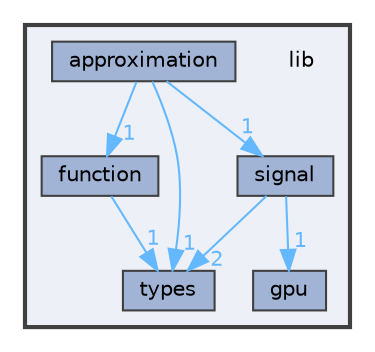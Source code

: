 digraph "lib"
{
 // LATEX_PDF_SIZE
  bgcolor="transparent";
  edge [fontname=Helvetica,fontsize=10,labelfontname=Helvetica,labelfontsize=10];
  node [fontname=Helvetica,fontsize=10,shape=box,height=0.2,width=0.4];
  compound=true
  subgraph clusterdir_97aefd0d527b934f1d99a682da8fe6a9 {
    graph [ bgcolor="#edf0f7", pencolor="grey25", label="", fontname=Helvetica,fontsize=10 style="filled,bold", URL="dir_97aefd0d527b934f1d99a682da8fe6a9.html",tooltip=""]
    dir_97aefd0d527b934f1d99a682da8fe6a9 [shape=plaintext, label="lib"];
  dir_f4f6abf580949af0987efb2b5288cd6d [label="approximation", fillcolor="#a2b4d6", color="grey25", style="filled", URL="dir_f4f6abf580949af0987efb2b5288cd6d.html",tooltip=""];
  dir_3b39e246e957d89ef5380b11409e8380 [label="function", fillcolor="#a2b4d6", color="grey25", style="filled", URL="dir_3b39e246e957d89ef5380b11409e8380.html",tooltip=""];
  dir_b435b034dd8bd1dd5023912936717b85 [label="gpu", fillcolor="#a2b4d6", color="grey25", style="filled", URL="dir_b435b034dd8bd1dd5023912936717b85.html",tooltip=""];
  dir_85595cb542db97c92303133db6d9ba0a [label="signal", fillcolor="#a2b4d6", color="grey25", style="filled", URL="dir_85595cb542db97c92303133db6d9ba0a.html",tooltip=""];
  dir_560694f03ee5bf1136d79e4f1ca1ca37 [label="types", fillcolor="#a2b4d6", color="grey25", style="filled", URL="dir_560694f03ee5bf1136d79e4f1ca1ca37.html",tooltip=""];
  }
  dir_f4f6abf580949af0987efb2b5288cd6d->dir_560694f03ee5bf1136d79e4f1ca1ca37 [headlabel="1", labeldistance=1.5 headhref="dir_000000_000020.html" color="steelblue1" fontcolor="steelblue1"];
  dir_f4f6abf580949af0987efb2b5288cd6d->dir_3b39e246e957d89ef5380b11409e8380 [headlabel="1", labeldistance=1.5 headhref="dir_000000_000007.html" color="steelblue1" fontcolor="steelblue1"];
  dir_f4f6abf580949af0987efb2b5288cd6d->dir_85595cb542db97c92303133db6d9ba0a [headlabel="1", labeldistance=1.5 headhref="dir_000000_000017.html" color="steelblue1" fontcolor="steelblue1"];
  dir_3b39e246e957d89ef5380b11409e8380->dir_560694f03ee5bf1136d79e4f1ca1ca37 [headlabel="1", labeldistance=1.5 headhref="dir_000007_000020.html" color="steelblue1" fontcolor="steelblue1"];
  dir_85595cb542db97c92303133db6d9ba0a->dir_b435b034dd8bd1dd5023912936717b85 [headlabel="1", labeldistance=1.5 headhref="dir_000017_000009.html" color="steelblue1" fontcolor="steelblue1"];
  dir_85595cb542db97c92303133db6d9ba0a->dir_560694f03ee5bf1136d79e4f1ca1ca37 [headlabel="2", labeldistance=1.5 headhref="dir_000017_000020.html" color="steelblue1" fontcolor="steelblue1"];
}
